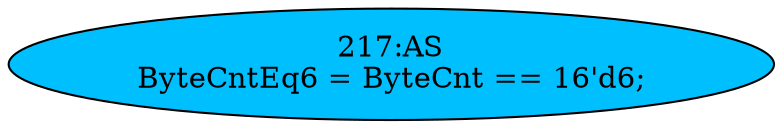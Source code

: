 strict digraph "" {
	node [label="\N"];
	"217:AS"	 [ast="<pyverilog.vparser.ast.Assign object at 0x7f9a3ca40790>",
		def_var="['ByteCntEq6']",
		fillcolor=deepskyblue,
		label="217:AS
ByteCntEq6 = ByteCnt == 16'd6;",
		statements="[]",
		style=filled,
		typ=Assign,
		use_var="['ByteCnt']"];
}
